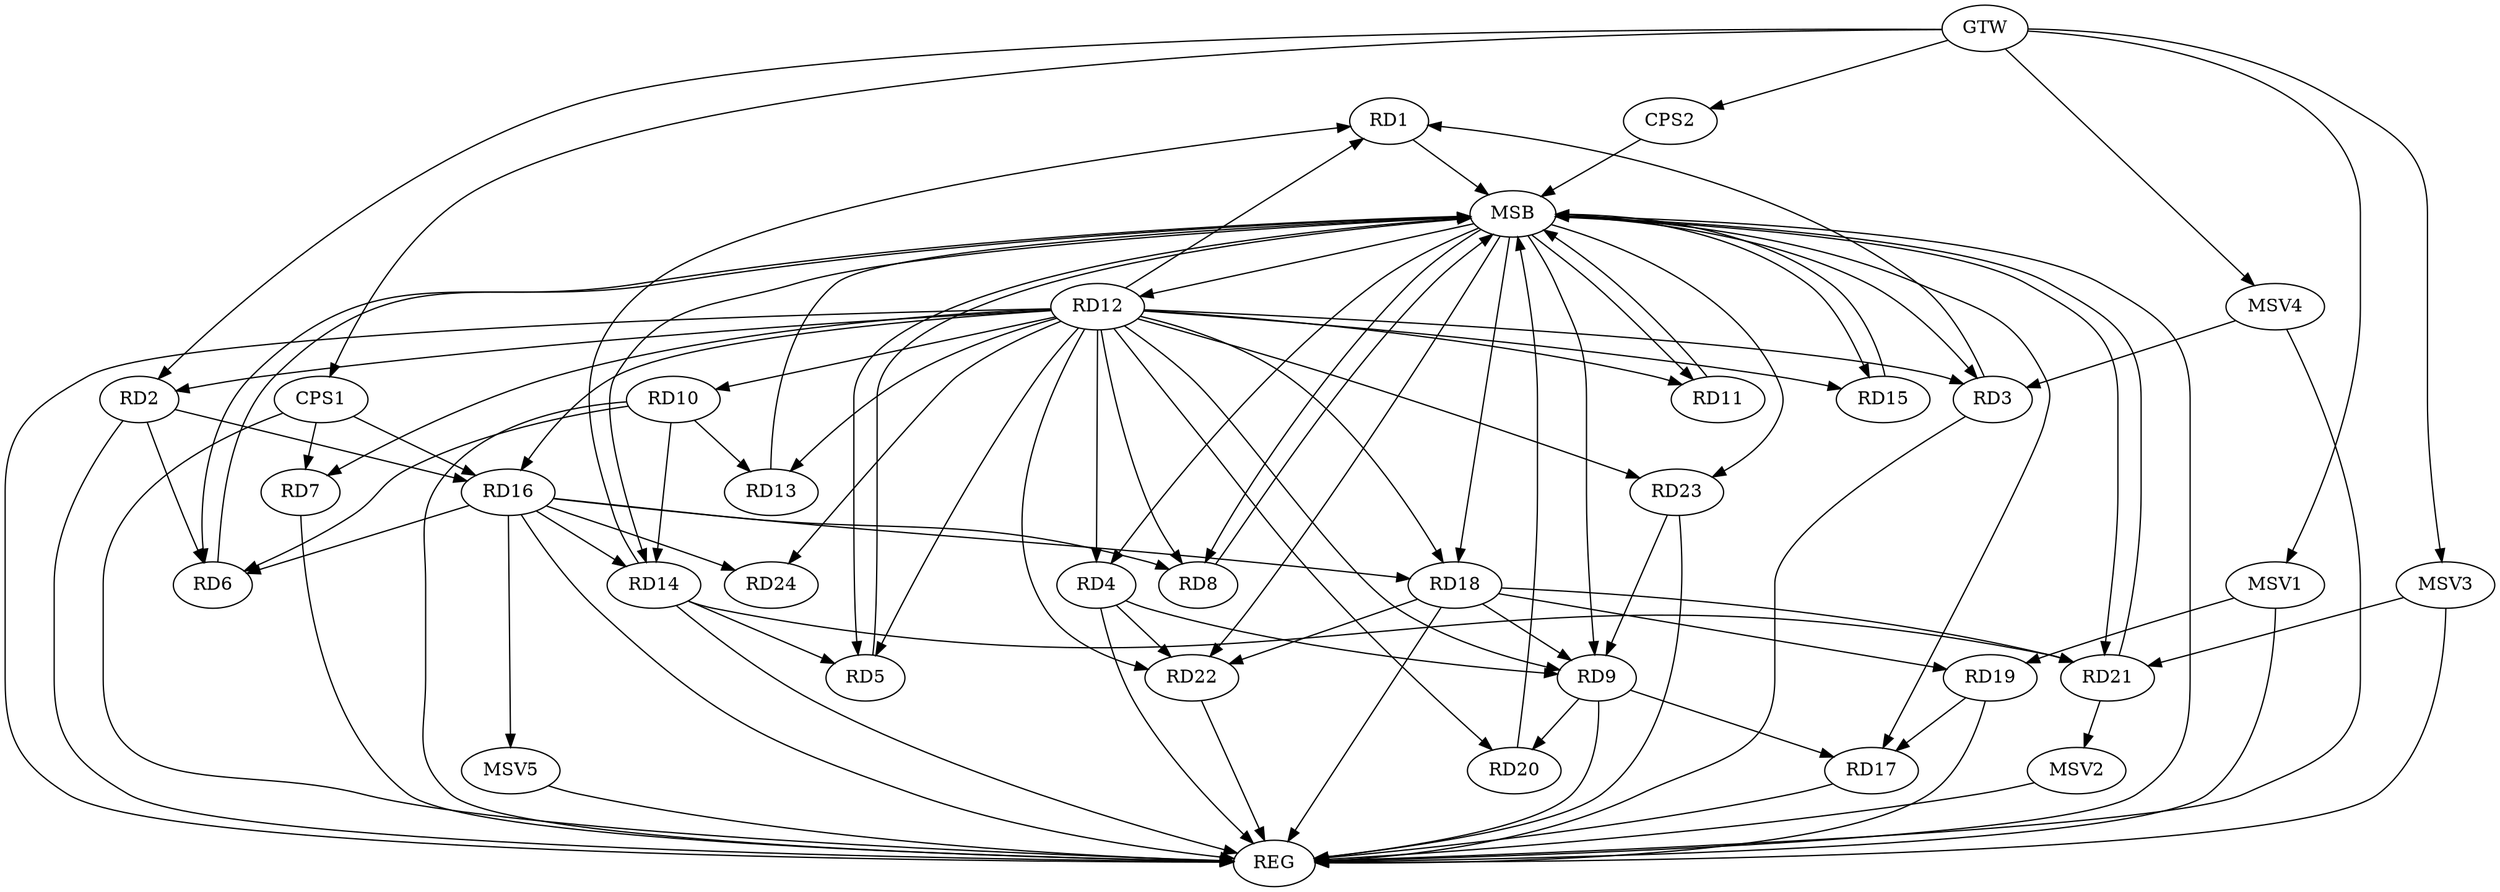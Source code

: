 strict digraph G {
  RD1 [ label="RD1" ];
  RD2 [ label="RD2" ];
  RD3 [ label="RD3" ];
  RD4 [ label="RD4" ];
  RD5 [ label="RD5" ];
  RD6 [ label="RD6" ];
  RD7 [ label="RD7" ];
  RD8 [ label="RD8" ];
  RD9 [ label="RD9" ];
  RD10 [ label="RD10" ];
  RD11 [ label="RD11" ];
  RD12 [ label="RD12" ];
  RD13 [ label="RD13" ];
  RD14 [ label="RD14" ];
  RD15 [ label="RD15" ];
  RD16 [ label="RD16" ];
  RD17 [ label="RD17" ];
  RD18 [ label="RD18" ];
  RD19 [ label="RD19" ];
  RD20 [ label="RD20" ];
  RD21 [ label="RD21" ];
  RD22 [ label="RD22" ];
  RD23 [ label="RD23" ];
  RD24 [ label="RD24" ];
  CPS1 [ label="CPS1" ];
  CPS2 [ label="CPS2" ];
  GTW [ label="GTW" ];
  REG [ label="REG" ];
  MSB [ label="MSB" ];
  MSV1 [ label="MSV1" ];
  MSV2 [ label="MSV2" ];
  MSV3 [ label="MSV3" ];
  MSV4 [ label="MSV4" ];
  MSV5 [ label="MSV5" ];
  RD3 -> RD1;
  RD14 -> RD1;
  RD2 -> RD6;
  RD2 -> RD16;
  RD4 -> RD9;
  RD12 -> RD4;
  RD4 -> RD22;
  RD12 -> RD5;
  RD14 -> RD5;
  RD10 -> RD6;
  RD16 -> RD6;
  RD16 -> RD8;
  RD9 -> RD17;
  RD18 -> RD9;
  RD9 -> RD20;
  RD23 -> RD9;
  RD10 -> RD13;
  RD10 -> RD14;
  RD12 -> RD11;
  RD12 -> RD22;
  RD12 -> RD24;
  RD16 -> RD14;
  RD14 -> RD21;
  RD16 -> RD18;
  RD16 -> RD24;
  RD19 -> RD17;
  RD18 -> RD19;
  RD18 -> RD21;
  RD18 -> RD22;
  CPS1 -> RD7;
  CPS1 -> RD16;
  GTW -> RD2;
  GTW -> CPS1;
  GTW -> CPS2;
  RD2 -> REG;
  RD3 -> REG;
  RD4 -> REG;
  RD7 -> REG;
  RD9 -> REG;
  RD10 -> REG;
  RD12 -> REG;
  RD14 -> REG;
  RD16 -> REG;
  RD17 -> REG;
  RD18 -> REG;
  RD19 -> REG;
  RD22 -> REG;
  RD23 -> REG;
  CPS1 -> REG;
  RD1 -> MSB;
  MSB -> RD22;
  MSB -> REG;
  RD5 -> MSB;
  MSB -> RD4;
  MSB -> RD11;
  MSB -> RD15;
  RD6 -> MSB;
  MSB -> RD21;
  RD8 -> MSB;
  MSB -> RD23;
  RD11 -> MSB;
  RD13 -> MSB;
  RD15 -> MSB;
  MSB -> RD12;
  RD20 -> MSB;
  MSB -> RD5;
  MSB -> RD6;
  MSB -> RD9;
  MSB -> RD14;
  RD21 -> MSB;
  MSB -> RD3;
  MSB -> RD8;
  MSB -> RD17;
  MSB -> RD18;
  CPS2 -> MSB;
  RD12 -> RD13;
  RD12 -> RD16;
  RD12 -> RD3;
  RD12 -> RD9;
  RD12 -> RD2;
  RD12 -> RD20;
  RD12 -> RD15;
  RD12 -> RD23;
  RD12 -> RD8;
  RD12 -> RD1;
  RD12 -> RD10;
  RD12 -> RD7;
  RD12 -> RD18;
  MSV1 -> RD19;
  GTW -> MSV1;
  MSV1 -> REG;
  RD21 -> MSV2;
  MSV2 -> REG;
  MSV3 -> RD21;
  GTW -> MSV3;
  MSV3 -> REG;
  MSV4 -> RD3;
  GTW -> MSV4;
  MSV4 -> REG;
  RD16 -> MSV5;
  MSV5 -> REG;
}
